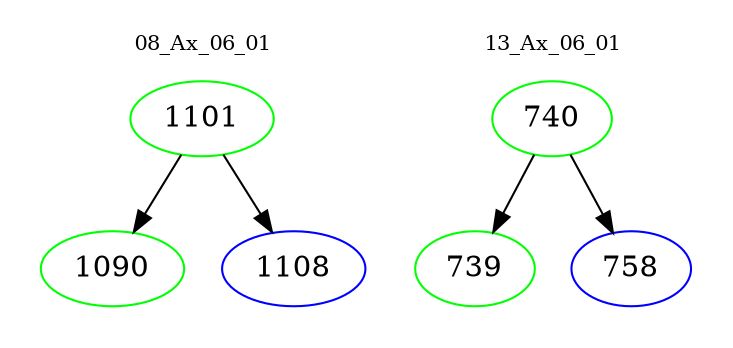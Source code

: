 digraph{
subgraph cluster_0 {
color = white
label = "08_Ax_06_01";
fontsize=10;
T0_1101 [label="1101", color="green"]
T0_1101 -> T0_1090 [color="black"]
T0_1090 [label="1090", color="green"]
T0_1101 -> T0_1108 [color="black"]
T0_1108 [label="1108", color="blue"]
}
subgraph cluster_1 {
color = white
label = "13_Ax_06_01";
fontsize=10;
T1_740 [label="740", color="green"]
T1_740 -> T1_739 [color="black"]
T1_739 [label="739", color="green"]
T1_740 -> T1_758 [color="black"]
T1_758 [label="758", color="blue"]
}
}
